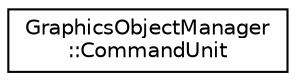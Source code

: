 digraph "Graphical Class Hierarchy"
{
 // LATEX_PDF_SIZE
  edge [fontname="Helvetica",fontsize="10",labelfontname="Helvetica",labelfontsize="10"];
  node [fontname="Helvetica",fontsize="10",shape=record];
  rankdir="LR";
  Node0 [label="GraphicsObjectManager\l::CommandUnit",height=0.2,width=0.4,color="black", fillcolor="white", style="filled",URL="$structGraphicsObjectManager_1_1CommandUnit.html",tooltip="Command unit represents everything needed to allocate, submit, record and execute commands."];
}
